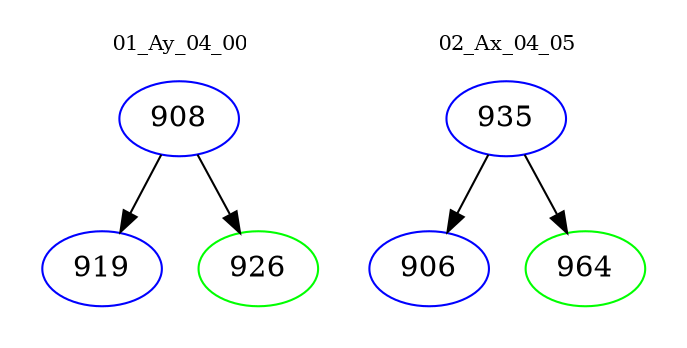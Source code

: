 digraph{
subgraph cluster_0 {
color = white
label = "01_Ay_04_00";
fontsize=10;
T0_908 [label="908", color="blue"]
T0_908 -> T0_919 [color="black"]
T0_919 [label="919", color="blue"]
T0_908 -> T0_926 [color="black"]
T0_926 [label="926", color="green"]
}
subgraph cluster_1 {
color = white
label = "02_Ax_04_05";
fontsize=10;
T1_935 [label="935", color="blue"]
T1_935 -> T1_906 [color="black"]
T1_906 [label="906", color="blue"]
T1_935 -> T1_964 [color="black"]
T1_964 [label="964", color="green"]
}
}
